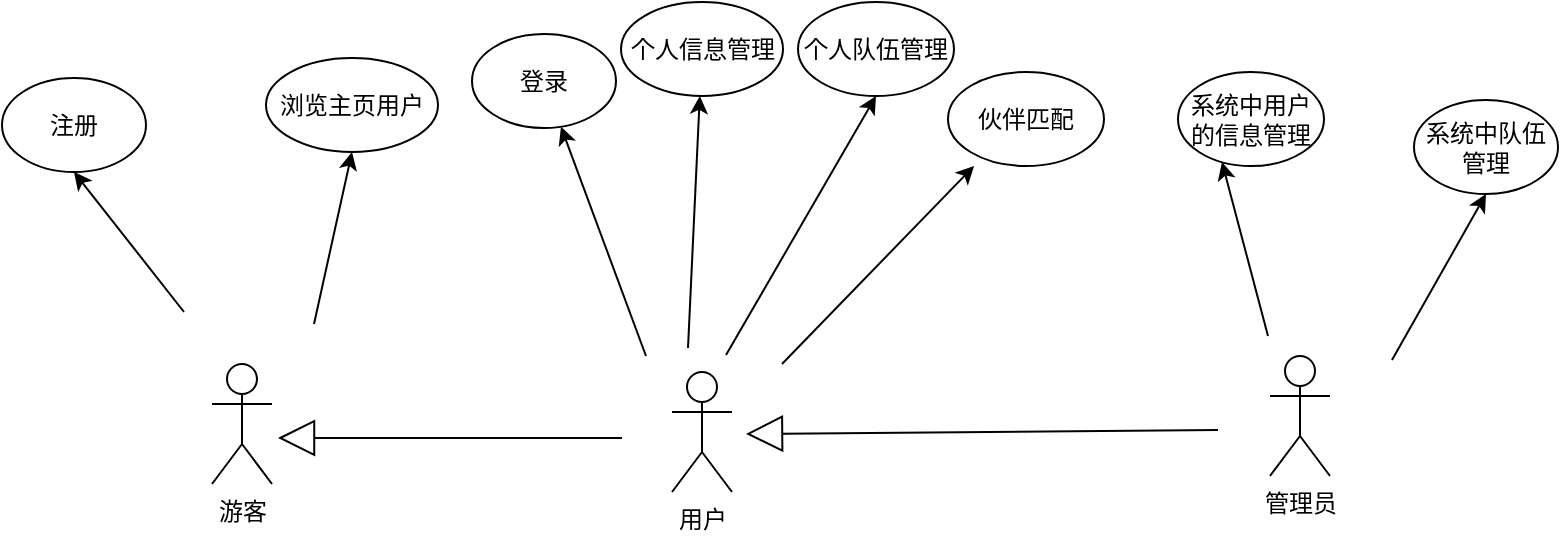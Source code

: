 <mxfile version="22.1.11" type="github">
  <diagram name="第 1 页" id="rC39hGufa94ov2SQlZUO">
    <mxGraphModel dx="1434" dy="738" grid="0" gridSize="10" guides="1" tooltips="1" connect="1" arrows="1" fold="1" page="1" pageScale="1" pageWidth="827" pageHeight="1169" math="0" shadow="0">
      <root>
        <mxCell id="0" />
        <mxCell id="1" parent="0" />
        <mxCell id="TpPR3hGTApp2_bVIP7Fh-1" value="游客" style="shape=umlActor;verticalLabelPosition=bottom;verticalAlign=top;html=1;outlineConnect=0;" parent="1" vertex="1">
          <mxGeometry x="125" y="324" width="30" height="60" as="geometry" />
        </mxCell>
        <mxCell id="TpPR3hGTApp2_bVIP7Fh-2" value="用户" style="shape=umlActor;verticalLabelPosition=bottom;verticalAlign=top;html=1;outlineConnect=0;" parent="1" vertex="1">
          <mxGeometry x="355" y="328" width="30" height="60" as="geometry" />
        </mxCell>
        <mxCell id="TpPR3hGTApp2_bVIP7Fh-3" value="管理员" style="shape=umlActor;verticalLabelPosition=bottom;verticalAlign=top;html=1;outlineConnect=0;" parent="1" vertex="1">
          <mxGeometry x="654" y="320" width="30" height="60" as="geometry" />
        </mxCell>
        <mxCell id="TpPR3hGTApp2_bVIP7Fh-4" value="注册" style="ellipse;whiteSpace=wrap;html=1;" parent="1" vertex="1">
          <mxGeometry x="20" y="181" width="72" height="47" as="geometry" />
        </mxCell>
        <mxCell id="TpPR3hGTApp2_bVIP7Fh-5" value="浏览主页用户" style="ellipse;whiteSpace=wrap;html=1;" parent="1" vertex="1">
          <mxGeometry x="152" y="171" width="86" height="47" as="geometry" />
        </mxCell>
        <mxCell id="TpPR3hGTApp2_bVIP7Fh-8" value="" style="endArrow=classic;html=1;rounded=0;entryX=0.5;entryY=1;entryDx=0;entryDy=0;" parent="1" target="TpPR3hGTApp2_bVIP7Fh-4" edge="1">
          <mxGeometry width="50" height="50" relative="1" as="geometry">
            <mxPoint x="111" y="298" as="sourcePoint" />
            <mxPoint x="135" y="279" as="targetPoint" />
          </mxGeometry>
        </mxCell>
        <mxCell id="TpPR3hGTApp2_bVIP7Fh-9" value="" style="endArrow=classic;html=1;rounded=0;entryX=0.5;entryY=1;entryDx=0;entryDy=0;" parent="1" target="TpPR3hGTApp2_bVIP7Fh-5" edge="1">
          <mxGeometry width="50" height="50" relative="1" as="geometry">
            <mxPoint x="176" y="304" as="sourcePoint" />
            <mxPoint x="91" y="234" as="targetPoint" />
          </mxGeometry>
        </mxCell>
        <mxCell id="TpPR3hGTApp2_bVIP7Fh-11" value="登录" style="ellipse;whiteSpace=wrap;html=1;" parent="1" vertex="1">
          <mxGeometry x="255" y="159" width="72" height="47" as="geometry" />
        </mxCell>
        <mxCell id="TpPR3hGTApp2_bVIP7Fh-12" value="个人信息管理" style="ellipse;whiteSpace=wrap;html=1;" parent="1" vertex="1">
          <mxGeometry x="329.5" y="143" width="81" height="47" as="geometry" />
        </mxCell>
        <mxCell id="TpPR3hGTApp2_bVIP7Fh-13" value="个人队伍管理" style="ellipse;whiteSpace=wrap;html=1;" parent="1" vertex="1">
          <mxGeometry x="418" y="143" width="78" height="47" as="geometry" />
        </mxCell>
        <mxCell id="TpPR3hGTApp2_bVIP7Fh-16" value="伙伴匹配" style="ellipse;whiteSpace=wrap;html=1;" parent="1" vertex="1">
          <mxGeometry x="493" y="178" width="78" height="47" as="geometry" />
        </mxCell>
        <mxCell id="TpPR3hGTApp2_bVIP7Fh-17" value="" style="endArrow=classic;html=1;rounded=0;" parent="1" target="TpPR3hGTApp2_bVIP7Fh-11" edge="1">
          <mxGeometry width="50" height="50" relative="1" as="geometry">
            <mxPoint x="342" y="320" as="sourcePoint" />
            <mxPoint x="295" y="194" as="targetPoint" />
          </mxGeometry>
        </mxCell>
        <mxCell id="TpPR3hGTApp2_bVIP7Fh-18" value="" style="endArrow=classic;html=1;rounded=0;" parent="1" target="TpPR3hGTApp2_bVIP7Fh-12" edge="1">
          <mxGeometry width="50" height="50" relative="1" as="geometry">
            <mxPoint x="363" y="316" as="sourcePoint" />
            <mxPoint x="311" y="202" as="targetPoint" />
          </mxGeometry>
        </mxCell>
        <mxCell id="TpPR3hGTApp2_bVIP7Fh-19" value="" style="endArrow=classic;html=1;rounded=0;entryX=0.5;entryY=1;entryDx=0;entryDy=0;" parent="1" target="TpPR3hGTApp2_bVIP7Fh-13" edge="1">
          <mxGeometry width="50" height="50" relative="1" as="geometry">
            <mxPoint x="382" y="319.53" as="sourcePoint" />
            <mxPoint x="462.142" y="191.996" as="targetPoint" />
          </mxGeometry>
        </mxCell>
        <mxCell id="TpPR3hGTApp2_bVIP7Fh-20" value="" style="endArrow=classic;html=1;rounded=0;entryX=0.167;entryY=1;entryDx=0;entryDy=0;entryPerimeter=0;" parent="1" target="TpPR3hGTApp2_bVIP7Fh-16" edge="1">
          <mxGeometry width="50" height="50" relative="1" as="geometry">
            <mxPoint x="410" y="323.98" as="sourcePoint" />
            <mxPoint x="526.018" y="239.001" as="targetPoint" />
          </mxGeometry>
        </mxCell>
        <mxCell id="TpPR3hGTApp2_bVIP7Fh-23" value="系统中用户的信息管理" style="ellipse;whiteSpace=wrap;html=1;" parent="1" vertex="1">
          <mxGeometry x="608" y="178" width="73" height="47" as="geometry" />
        </mxCell>
        <mxCell id="TpPR3hGTApp2_bVIP7Fh-24" value="系统中队伍管理" style="ellipse;whiteSpace=wrap;html=1;" parent="1" vertex="1">
          <mxGeometry x="726" y="192" width="72" height="47" as="geometry" />
        </mxCell>
        <mxCell id="TpPR3hGTApp2_bVIP7Fh-25" value="" style="endArrow=classic;html=1;rounded=0;entryX=0.301;entryY=0.957;entryDx=0;entryDy=0;entryPerimeter=0;" parent="1" target="TpPR3hGTApp2_bVIP7Fh-23" edge="1">
          <mxGeometry width="50" height="50" relative="1" as="geometry">
            <mxPoint x="653" y="310" as="sourcePoint" />
            <mxPoint x="522" y="236" as="targetPoint" />
          </mxGeometry>
        </mxCell>
        <mxCell id="TpPR3hGTApp2_bVIP7Fh-26" value="" style="endArrow=classic;html=1;rounded=0;entryX=0.5;entryY=1;entryDx=0;entryDy=0;" parent="1" target="TpPR3hGTApp2_bVIP7Fh-24" edge="1">
          <mxGeometry width="50" height="50" relative="1" as="geometry">
            <mxPoint x="715" y="322" as="sourcePoint" />
            <mxPoint x="653" y="245" as="targetPoint" />
          </mxGeometry>
        </mxCell>
        <mxCell id="TpPR3hGTApp2_bVIP7Fh-35" value="" style="endArrow=block;endSize=16;endFill=0;html=1;rounded=0;" parent="1" edge="1">
          <mxGeometry width="160" relative="1" as="geometry">
            <mxPoint x="628" y="357" as="sourcePoint" />
            <mxPoint x="392" y="359" as="targetPoint" />
          </mxGeometry>
        </mxCell>
        <mxCell id="TpPR3hGTApp2_bVIP7Fh-36" value="" style="endArrow=block;endSize=16;endFill=0;html=1;rounded=0;" parent="1" edge="1">
          <mxGeometry width="160" relative="1" as="geometry">
            <mxPoint x="330" y="361" as="sourcePoint" />
            <mxPoint x="158" y="361" as="targetPoint" />
          </mxGeometry>
        </mxCell>
      </root>
    </mxGraphModel>
  </diagram>
</mxfile>
